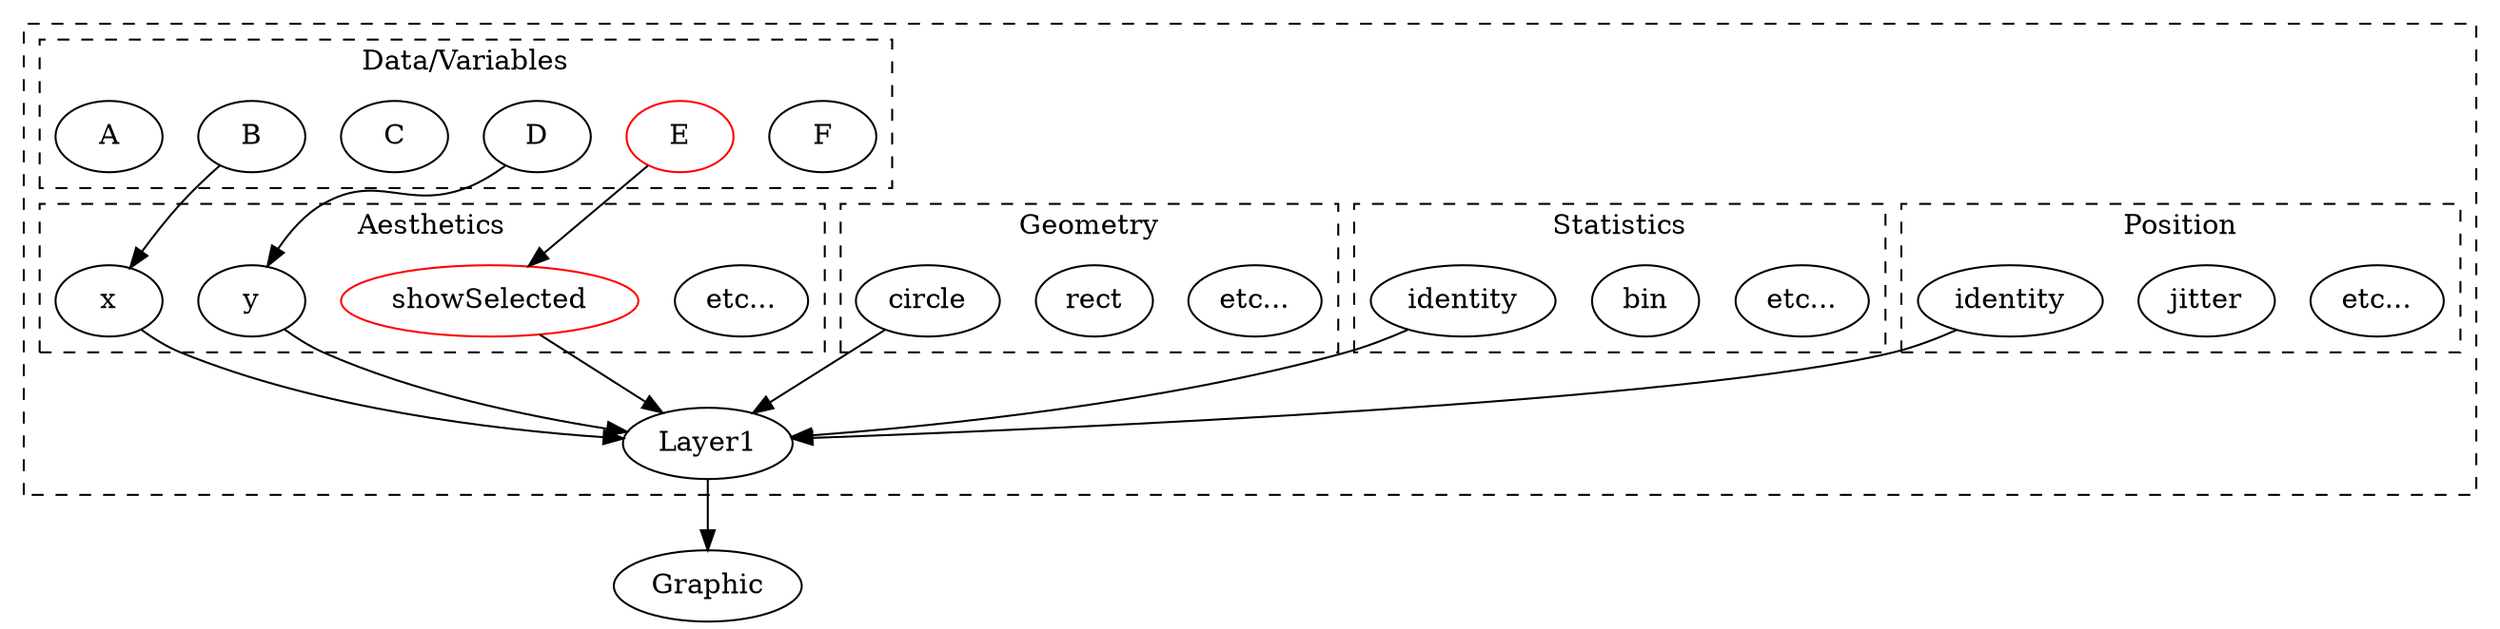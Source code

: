 digraph gg {

  subgraph cluster_5 { # Layer 1

    subgraph cluster_0 {
      other3 [label = "etc..."]; jitter; identity2 [label = "identity"];
      label = "Position";
      style = "dashed";
    }

    subgraph cluster_1 {
      other2 [label = "etc..."]; bin; identity;
      label = "Statistics";
      style = "dashed";
    }

    subgraph cluster_2 {
      other [label = "etc..."]; rect; circle;
      label = "Geometry";
      style = "dashed";
    }

    subgraph cluster_3 {
      other_aes [label = "etc..."]; showSelected [color = "red"]; y; x;
      label = "Aesthetics";
      style = "dashed";
    }

    subgraph cluster_4 {
      F; E [color = "red"]; D; C; B; A;
      label = "Data/Variables";
      style = "dashed"
    }

    D -> y;
    B -> x;
    E -> showSelected [color = "#b55"];
    showSelected -> Layer1;
    circle -> Layer1;
    x -> Layer1;
    y -> Layer1;
    identity -> Layer1;
    identity2 -> Layer1;
    style = "dashed"
  }
  Layer1 -> Graphic
}


